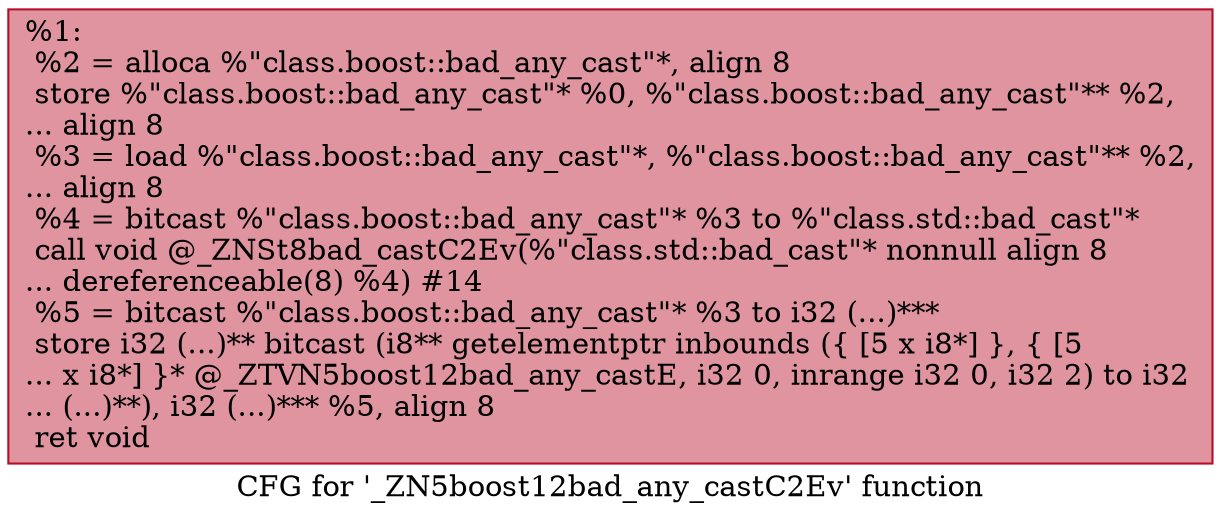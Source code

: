 digraph "CFG for '_ZN5boost12bad_any_castC2Ev' function" {
	label="CFG for '_ZN5boost12bad_any_castC2Ev' function";

	Node0x55aa9bb810d0 [shape=record,color="#b70d28ff", style=filled, fillcolor="#b70d2870",label="{%1:\l  %2 = alloca %\"class.boost::bad_any_cast\"*, align 8\l  store %\"class.boost::bad_any_cast\"* %0, %\"class.boost::bad_any_cast\"** %2,\l... align 8\l  %3 = load %\"class.boost::bad_any_cast\"*, %\"class.boost::bad_any_cast\"** %2,\l... align 8\l  %4 = bitcast %\"class.boost::bad_any_cast\"* %3 to %\"class.std::bad_cast\"*\l  call void @_ZNSt8bad_castC2Ev(%\"class.std::bad_cast\"* nonnull align 8\l... dereferenceable(8) %4) #14\l  %5 = bitcast %\"class.boost::bad_any_cast\"* %3 to i32 (...)***\l  store i32 (...)** bitcast (i8** getelementptr inbounds (\{ [5 x i8*] \}, \{ [5\l... x i8*] \}* @_ZTVN5boost12bad_any_castE, i32 0, inrange i32 0, i32 2) to i32\l... (...)**), i32 (...)*** %5, align 8\l  ret void\l}"];
}

